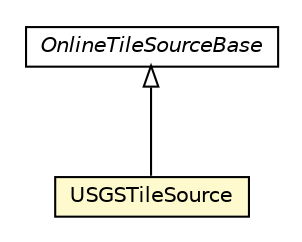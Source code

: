 #!/usr/local/bin/dot
#
# Class diagram 
# Generated by UMLGraph version R5_6-24-gf6e263 (http://www.umlgraph.org/)
#

digraph G {
	edge [fontname="Helvetica",fontsize=10,labelfontname="Helvetica",labelfontsize=10];
	node [fontname="Helvetica",fontsize=10,shape=plaintext];
	nodesep=0.25;
	ranksep=0.5;
	// org.osmdroid.samplefragments.models.USGSTileSource
	c4718 [label=<<table title="org.osmdroid.samplefragments.models.USGSTileSource" border="0" cellborder="1" cellspacing="0" cellpadding="2" port="p" bgcolor="lemonChiffon" href="./USGSTileSource.html">
		<tr><td><table border="0" cellspacing="0" cellpadding="1">
<tr><td align="center" balign="center"> USGSTileSource </td></tr>
		</table></td></tr>
		</table>>, URL="./USGSTileSource.html", fontname="Helvetica", fontcolor="black", fontsize=10.0];
	//org.osmdroid.samplefragments.models.USGSTileSource extends org.osmdroid.tileprovider.tilesource.OnlineTileSourceBase
	c4763:p -> c4718:p [dir=back,arrowtail=empty];
	// org.osmdroid.tileprovider.tilesource.OnlineTileSourceBase
	c4763 [label=<<table title="org.osmdroid.tileprovider.tilesource.OnlineTileSourceBase" border="0" cellborder="1" cellspacing="0" cellpadding="2" port="p" href="http://java.sun.com/j2se/1.4.2/docs/api/org/osmdroid/tileprovider/tilesource/OnlineTileSourceBase.html">
		<tr><td><table border="0" cellspacing="0" cellpadding="1">
<tr><td align="center" balign="center"><font face="Helvetica-Oblique"> OnlineTileSourceBase </font></td></tr>
		</table></td></tr>
		</table>>, URL="http://java.sun.com/j2se/1.4.2/docs/api/org/osmdroid/tileprovider/tilesource/OnlineTileSourceBase.html", fontname="Helvetica", fontcolor="black", fontsize=10.0];
}

